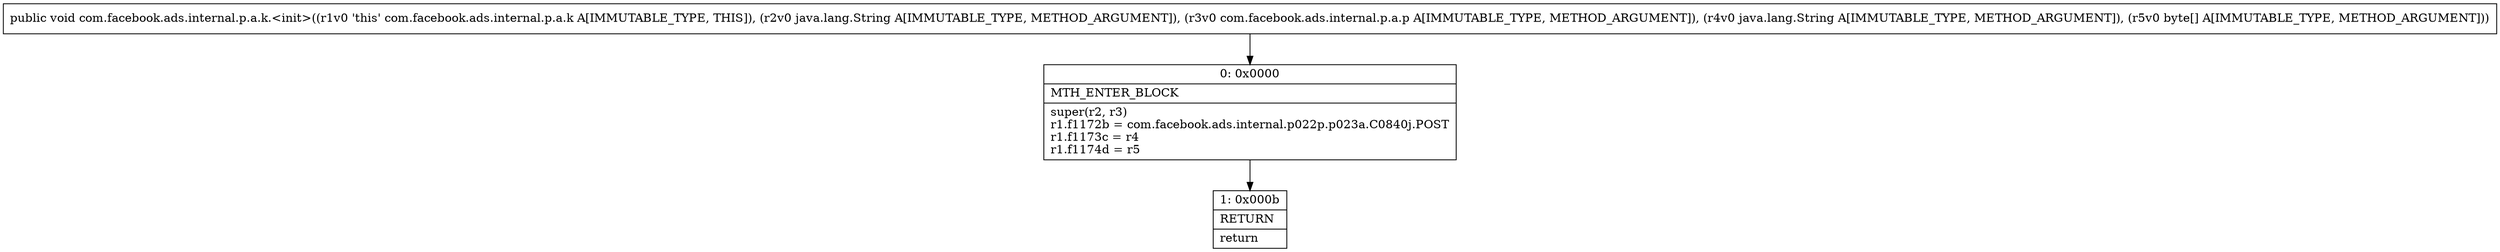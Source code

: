 digraph "CFG forcom.facebook.ads.internal.p.a.k.\<init\>(Ljava\/lang\/String;Lcom\/facebook\/ads\/internal\/p\/a\/p;Ljava\/lang\/String;[B)V" {
Node_0 [shape=record,label="{0\:\ 0x0000|MTH_ENTER_BLOCK\l|super(r2, r3)\lr1.f1172b = com.facebook.ads.internal.p022p.p023a.C0840j.POST\lr1.f1173c = r4\lr1.f1174d = r5\l}"];
Node_1 [shape=record,label="{1\:\ 0x000b|RETURN\l|return\l}"];
MethodNode[shape=record,label="{public void com.facebook.ads.internal.p.a.k.\<init\>((r1v0 'this' com.facebook.ads.internal.p.a.k A[IMMUTABLE_TYPE, THIS]), (r2v0 java.lang.String A[IMMUTABLE_TYPE, METHOD_ARGUMENT]), (r3v0 com.facebook.ads.internal.p.a.p A[IMMUTABLE_TYPE, METHOD_ARGUMENT]), (r4v0 java.lang.String A[IMMUTABLE_TYPE, METHOD_ARGUMENT]), (r5v0 byte[] A[IMMUTABLE_TYPE, METHOD_ARGUMENT])) }"];
MethodNode -> Node_0;
Node_0 -> Node_1;
}

